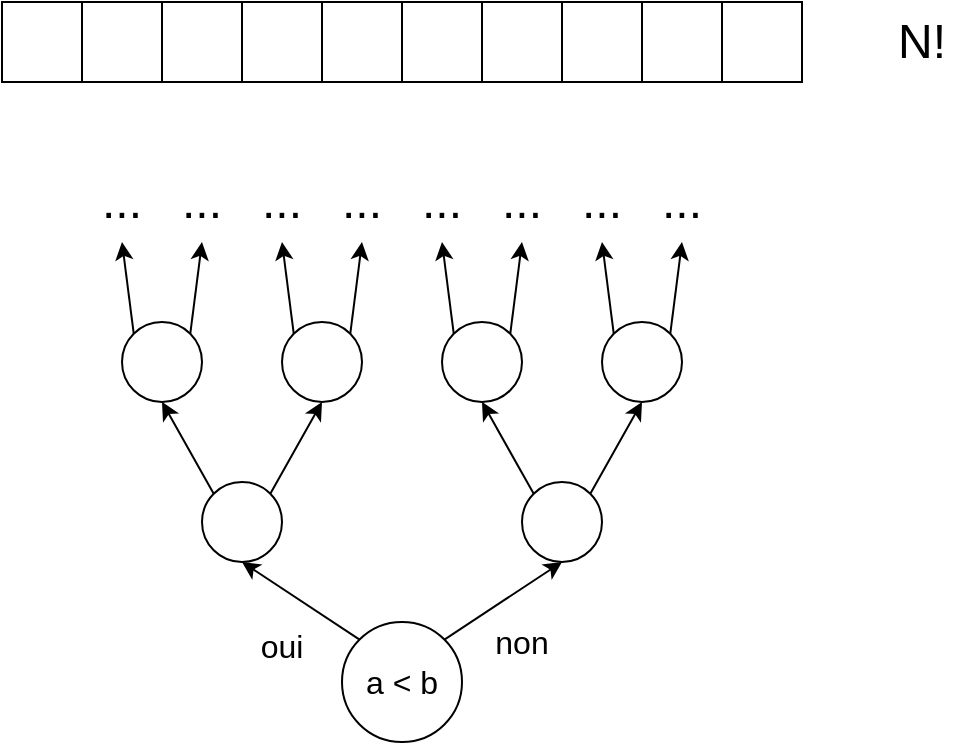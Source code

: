 <mxfile version="13.6.6" type="device"><diagram id="DkXD1TnBlfmTZTXQkJmJ" name="Page-1"><mxGraphModel dx="1422" dy="794" grid="1" gridSize="10" guides="1" tooltips="1" connect="1" arrows="1" fold="1" page="1" pageScale="1" pageWidth="827" pageHeight="1169" math="0" shadow="0"><root><mxCell id="0"/><mxCell id="1" parent="0"/><mxCell id="x-DJ5AvRaspRSUEeQWv_-1" value="" style="rounded=0;whiteSpace=wrap;html=1;" vertex="1" parent="1"><mxGeometry x="200" width="40" height="40" as="geometry"/></mxCell><mxCell id="x-DJ5AvRaspRSUEeQWv_-2" value="" style="rounded=0;whiteSpace=wrap;html=1;" vertex="1" parent="1"><mxGeometry x="240" width="40" height="40" as="geometry"/></mxCell><mxCell id="x-DJ5AvRaspRSUEeQWv_-3" value="" style="rounded=0;whiteSpace=wrap;html=1;" vertex="1" parent="1"><mxGeometry x="280" width="40" height="40" as="geometry"/></mxCell><mxCell id="x-DJ5AvRaspRSUEeQWv_-4" value="" style="rounded=0;whiteSpace=wrap;html=1;" vertex="1" parent="1"><mxGeometry x="320" width="40" height="40" as="geometry"/></mxCell><mxCell id="x-DJ5AvRaspRSUEeQWv_-5" value="&lt;font style=&quot;font-size: 16px&quot;&gt;a &amp;lt; b&lt;/font&gt;" style="ellipse;whiteSpace=wrap;html=1;aspect=fixed;" vertex="1" parent="1"><mxGeometry x="250" y="310" width="60" height="60" as="geometry"/></mxCell><mxCell id="x-DJ5AvRaspRSUEeQWv_-6" value="" style="ellipse;whiteSpace=wrap;html=1;aspect=fixed;" vertex="1" parent="1"><mxGeometry x="180" y="240" width="40" height="40" as="geometry"/></mxCell><mxCell id="x-DJ5AvRaspRSUEeQWv_-8" value="" style="ellipse;whiteSpace=wrap;html=1;aspect=fixed;" vertex="1" parent="1"><mxGeometry x="140" y="160" width="40" height="40" as="geometry"/></mxCell><mxCell id="x-DJ5AvRaspRSUEeQWv_-9" value="" style="ellipse;whiteSpace=wrap;html=1;aspect=fixed;" vertex="1" parent="1"><mxGeometry x="220" y="160" width="40" height="40" as="geometry"/></mxCell><mxCell id="x-DJ5AvRaspRSUEeQWv_-13" value="" style="endArrow=classic;html=1;exitX=0;exitY=0;exitDx=0;exitDy=0;entryX=0.5;entryY=1;entryDx=0;entryDy=0;" edge="1" parent="1" source="x-DJ5AvRaspRSUEeQWv_-5" target="x-DJ5AvRaspRSUEeQWv_-6"><mxGeometry width="50" height="50" relative="1" as="geometry"><mxPoint x="390" y="430" as="sourcePoint"/><mxPoint x="440" y="380" as="targetPoint"/></mxGeometry></mxCell><mxCell id="x-DJ5AvRaspRSUEeQWv_-14" value="" style="endArrow=classic;html=1;exitX=1;exitY=0;exitDx=0;exitDy=0;entryX=0.5;entryY=1;entryDx=0;entryDy=0;" edge="1" parent="1" source="x-DJ5AvRaspRSUEeQWv_-6" target="x-DJ5AvRaspRSUEeQWv_-9"><mxGeometry width="50" height="50" relative="1" as="geometry"><mxPoint x="390" y="430" as="sourcePoint"/><mxPoint x="440" y="380" as="targetPoint"/></mxGeometry></mxCell><mxCell id="x-DJ5AvRaspRSUEeQWv_-15" value="" style="endArrow=classic;html=1;exitX=0;exitY=0;exitDx=0;exitDy=0;entryX=0.5;entryY=1;entryDx=0;entryDy=0;" edge="1" parent="1" source="x-DJ5AvRaspRSUEeQWv_-6" target="x-DJ5AvRaspRSUEeQWv_-8"><mxGeometry width="50" height="50" relative="1" as="geometry"><mxPoint x="390" y="430" as="sourcePoint"/><mxPoint x="440" y="380" as="targetPoint"/></mxGeometry></mxCell><mxCell id="x-DJ5AvRaspRSUEeQWv_-16" value="" style="ellipse;whiteSpace=wrap;html=1;aspect=fixed;" vertex="1" parent="1"><mxGeometry x="340" y="240" width="40" height="40" as="geometry"/></mxCell><mxCell id="x-DJ5AvRaspRSUEeQWv_-17" value="" style="ellipse;whiteSpace=wrap;html=1;aspect=fixed;" vertex="1" parent="1"><mxGeometry x="300" y="160" width="40" height="40" as="geometry"/></mxCell><mxCell id="x-DJ5AvRaspRSUEeQWv_-18" value="" style="ellipse;whiteSpace=wrap;html=1;aspect=fixed;" vertex="1" parent="1"><mxGeometry x="380" y="160" width="40" height="40" as="geometry"/></mxCell><mxCell id="x-DJ5AvRaspRSUEeQWv_-19" value="" style="endArrow=classic;html=1;exitX=1;exitY=0;exitDx=0;exitDy=0;entryX=0.5;entryY=1;entryDx=0;entryDy=0;" edge="1" parent="1" source="x-DJ5AvRaspRSUEeQWv_-16" target="x-DJ5AvRaspRSUEeQWv_-18"><mxGeometry width="50" height="50" relative="1" as="geometry"><mxPoint x="550" y="430" as="sourcePoint"/><mxPoint x="600" y="380" as="targetPoint"/></mxGeometry></mxCell><mxCell id="x-DJ5AvRaspRSUEeQWv_-20" value="" style="endArrow=classic;html=1;exitX=0;exitY=0;exitDx=0;exitDy=0;entryX=0.5;entryY=1;entryDx=0;entryDy=0;" edge="1" parent="1" source="x-DJ5AvRaspRSUEeQWv_-16" target="x-DJ5AvRaspRSUEeQWv_-17"><mxGeometry width="50" height="50" relative="1" as="geometry"><mxPoint x="550" y="430" as="sourcePoint"/><mxPoint x="600" y="380" as="targetPoint"/></mxGeometry></mxCell><mxCell id="x-DJ5AvRaspRSUEeQWv_-21" value="" style="endArrow=classic;html=1;exitX=1;exitY=0;exitDx=0;exitDy=0;entryX=0.5;entryY=1;entryDx=0;entryDy=0;" edge="1" parent="1" source="x-DJ5AvRaspRSUEeQWv_-5" target="x-DJ5AvRaspRSUEeQWv_-16"><mxGeometry width="50" height="50" relative="1" as="geometry"><mxPoint x="390" y="430" as="sourcePoint"/><mxPoint x="440" y="380" as="targetPoint"/></mxGeometry></mxCell><mxCell id="x-DJ5AvRaspRSUEeQWv_-22" value="" style="endArrow=classic;html=1;exitX=0;exitY=0;exitDx=0;exitDy=0;" edge="1" parent="1" source="x-DJ5AvRaspRSUEeQWv_-8"><mxGeometry width="50" height="50" relative="1" as="geometry"><mxPoint x="390" y="230" as="sourcePoint"/><mxPoint x="140" y="120" as="targetPoint"/></mxGeometry></mxCell><mxCell id="x-DJ5AvRaspRSUEeQWv_-24" value="..." style="text;html=1;strokeColor=none;fillColor=none;align=center;verticalAlign=middle;whiteSpace=wrap;rounded=0;fontSize=24;" vertex="1" parent="1"><mxGeometry x="120" y="90" width="40" height="20" as="geometry"/></mxCell><mxCell id="x-DJ5AvRaspRSUEeQWv_-25" value="" style="endArrow=classic;html=1;fontSize=24;exitX=1;exitY=0;exitDx=0;exitDy=0;" edge="1" parent="1" source="x-DJ5AvRaspRSUEeQWv_-8"><mxGeometry width="50" height="50" relative="1" as="geometry"><mxPoint x="390" y="230" as="sourcePoint"/><mxPoint x="180" y="120" as="targetPoint"/></mxGeometry></mxCell><mxCell id="x-DJ5AvRaspRSUEeQWv_-26" value="..." style="text;html=1;strokeColor=none;fillColor=none;align=center;verticalAlign=middle;whiteSpace=wrap;rounded=0;fontSize=24;" vertex="1" parent="1"><mxGeometry x="160" y="90" width="40" height="20" as="geometry"/></mxCell><mxCell id="x-DJ5AvRaspRSUEeQWv_-27" value="" style="endArrow=classic;html=1;exitX=0;exitY=0;exitDx=0;exitDy=0;" edge="1" parent="1"><mxGeometry width="50" height="50" relative="1" as="geometry"><mxPoint x="225.858" y="165.858" as="sourcePoint"/><mxPoint x="220" y="120" as="targetPoint"/></mxGeometry></mxCell><mxCell id="x-DJ5AvRaspRSUEeQWv_-28" value="..." style="text;html=1;strokeColor=none;fillColor=none;align=center;verticalAlign=middle;whiteSpace=wrap;rounded=0;fontSize=24;" vertex="1" parent="1"><mxGeometry x="200" y="90" width="40" height="20" as="geometry"/></mxCell><mxCell id="x-DJ5AvRaspRSUEeQWv_-29" value="" style="endArrow=classic;html=1;fontSize=24;exitX=1;exitY=0;exitDx=0;exitDy=0;" edge="1" parent="1"><mxGeometry width="50" height="50" relative="1" as="geometry"><mxPoint x="254.142" y="165.858" as="sourcePoint"/><mxPoint x="260" y="120" as="targetPoint"/></mxGeometry></mxCell><mxCell id="x-DJ5AvRaspRSUEeQWv_-30" value="..." style="text;html=1;strokeColor=none;fillColor=none;align=center;verticalAlign=middle;whiteSpace=wrap;rounded=0;fontSize=24;" vertex="1" parent="1"><mxGeometry x="240" y="90" width="40" height="20" as="geometry"/></mxCell><mxCell id="x-DJ5AvRaspRSUEeQWv_-31" value="" style="endArrow=classic;html=1;exitX=0;exitY=0;exitDx=0;exitDy=0;" edge="1" parent="1"><mxGeometry width="50" height="50" relative="1" as="geometry"><mxPoint x="305.858" y="165.858" as="sourcePoint"/><mxPoint x="300" y="120" as="targetPoint"/></mxGeometry></mxCell><mxCell id="x-DJ5AvRaspRSUEeQWv_-32" value="..." style="text;html=1;strokeColor=none;fillColor=none;align=center;verticalAlign=middle;whiteSpace=wrap;rounded=0;fontSize=24;" vertex="1" parent="1"><mxGeometry x="280" y="90" width="40" height="20" as="geometry"/></mxCell><mxCell id="x-DJ5AvRaspRSUEeQWv_-33" value="" style="endArrow=classic;html=1;fontSize=24;exitX=1;exitY=0;exitDx=0;exitDy=0;" edge="1" parent="1"><mxGeometry width="50" height="50" relative="1" as="geometry"><mxPoint x="334.142" y="165.858" as="sourcePoint"/><mxPoint x="340" y="120" as="targetPoint"/></mxGeometry></mxCell><mxCell id="x-DJ5AvRaspRSUEeQWv_-34" value="..." style="text;html=1;strokeColor=none;fillColor=none;align=center;verticalAlign=middle;whiteSpace=wrap;rounded=0;fontSize=24;" vertex="1" parent="1"><mxGeometry x="320" y="90" width="40" height="20" as="geometry"/></mxCell><mxCell id="x-DJ5AvRaspRSUEeQWv_-35" value="" style="endArrow=classic;html=1;exitX=0;exitY=0;exitDx=0;exitDy=0;" edge="1" parent="1"><mxGeometry width="50" height="50" relative="1" as="geometry"><mxPoint x="385.858" y="165.858" as="sourcePoint"/><mxPoint x="380" y="120" as="targetPoint"/></mxGeometry></mxCell><mxCell id="x-DJ5AvRaspRSUEeQWv_-36" value="..." style="text;html=1;strokeColor=none;fillColor=none;align=center;verticalAlign=middle;whiteSpace=wrap;rounded=0;fontSize=24;" vertex="1" parent="1"><mxGeometry x="360" y="90" width="40" height="20" as="geometry"/></mxCell><mxCell id="x-DJ5AvRaspRSUEeQWv_-37" value="" style="endArrow=classic;html=1;fontSize=24;exitX=1;exitY=0;exitDx=0;exitDy=0;" edge="1" parent="1"><mxGeometry width="50" height="50" relative="1" as="geometry"><mxPoint x="414.142" y="165.858" as="sourcePoint"/><mxPoint x="420" y="120" as="targetPoint"/></mxGeometry></mxCell><mxCell id="x-DJ5AvRaspRSUEeQWv_-38" value="..." style="text;html=1;strokeColor=none;fillColor=none;align=center;verticalAlign=middle;whiteSpace=wrap;rounded=0;fontSize=24;" vertex="1" parent="1"><mxGeometry x="400" y="90" width="40" height="20" as="geometry"/></mxCell><mxCell id="x-DJ5AvRaspRSUEeQWv_-40" value="" style="rounded=0;whiteSpace=wrap;html=1;" vertex="1" parent="1"><mxGeometry x="360" width="40" height="40" as="geometry"/></mxCell><mxCell id="x-DJ5AvRaspRSUEeQWv_-41" value="" style="rounded=0;whiteSpace=wrap;html=1;" vertex="1" parent="1"><mxGeometry x="400" width="40" height="40" as="geometry"/></mxCell><mxCell id="x-DJ5AvRaspRSUEeQWv_-42" value="" style="rounded=0;whiteSpace=wrap;html=1;" vertex="1" parent="1"><mxGeometry x="440" width="40" height="40" as="geometry"/></mxCell><mxCell id="x-DJ5AvRaspRSUEeQWv_-43" value="" style="rounded=0;whiteSpace=wrap;html=1;" vertex="1" parent="1"><mxGeometry x="160" width="40" height="40" as="geometry"/></mxCell><mxCell id="x-DJ5AvRaspRSUEeQWv_-44" value="" style="rounded=0;whiteSpace=wrap;html=1;" vertex="1" parent="1"><mxGeometry x="120" width="40" height="40" as="geometry"/></mxCell><mxCell id="x-DJ5AvRaspRSUEeQWv_-45" value="" style="rounded=0;whiteSpace=wrap;html=1;" vertex="1" parent="1"><mxGeometry x="80" width="40" height="40" as="geometry"/></mxCell><mxCell id="x-DJ5AvRaspRSUEeQWv_-46" value="N!" style="text;html=1;strokeColor=none;fillColor=none;align=center;verticalAlign=middle;whiteSpace=wrap;rounded=0;fontSize=24;" vertex="1" parent="1"><mxGeometry x="520" y="10" width="40" height="20" as="geometry"/></mxCell><mxCell id="x-DJ5AvRaspRSUEeQWv_-47" value="&lt;font style=&quot;font-size: 16px&quot;&gt;oui&lt;/font&gt;" style="text;html=1;strokeColor=none;fillColor=none;align=center;verticalAlign=middle;whiteSpace=wrap;rounded=0;fontSize=24;" vertex="1" parent="1"><mxGeometry x="200" y="310" width="40" height="20" as="geometry"/></mxCell><mxCell id="x-DJ5AvRaspRSUEeQWv_-48" value="non" style="text;html=1;strokeColor=none;fillColor=none;align=center;verticalAlign=middle;whiteSpace=wrap;rounded=0;fontSize=16;" vertex="1" parent="1"><mxGeometry x="320" y="310" width="40" height="20" as="geometry"/></mxCell></root></mxGraphModel></diagram></mxfile>